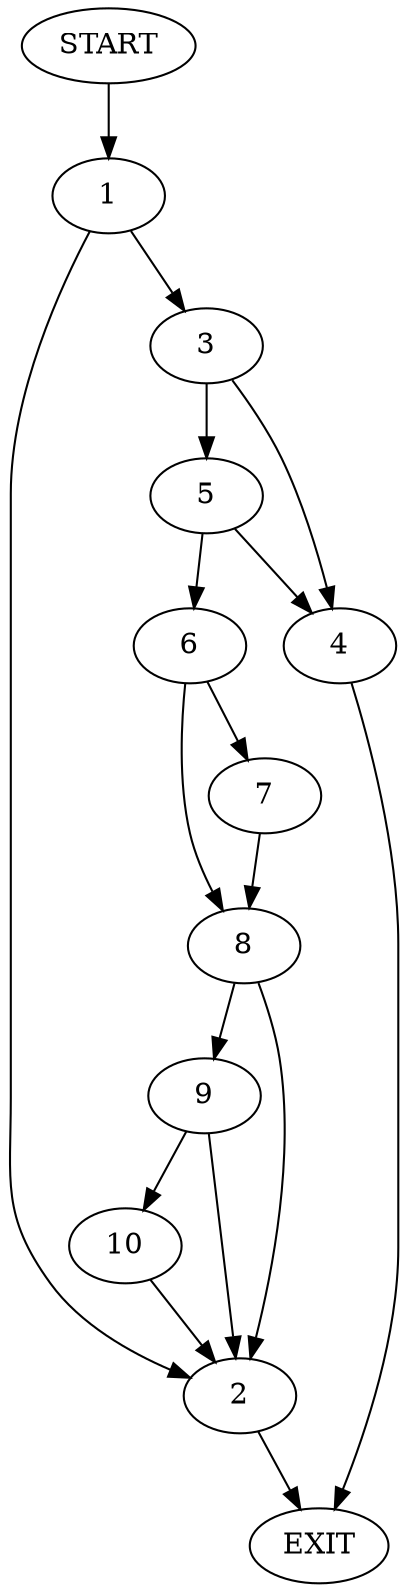 digraph {
0 [label="START"]
11 [label="EXIT"]
0 -> 1
1 -> 2
1 -> 3
2 -> 11
3 -> 4
3 -> 5
4 -> 11
5 -> 4
5 -> 6
6 -> 7
6 -> 8
8 -> 2
8 -> 9
7 -> 8
9 -> 2
9 -> 10
10 -> 2
}
